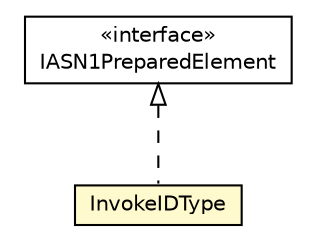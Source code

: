 #!/usr/local/bin/dot
#
# Class diagram 
# Generated by UMLGraph version R5_6-24-gf6e263 (http://www.umlgraph.org/)
#

digraph G {
	edge [fontname="Helvetica",fontsize=10,labelfontname="Helvetica",labelfontsize=10];
	node [fontname="Helvetica",fontsize=10,shape=plaintext];
	nodesep=0.25;
	ranksep=0.5;
	// org.universAAL.lddi.lib.ieeex73std.org.bn.coders.IASN1PreparedElement
	c4883674 [label=<<table title="org.universAAL.lddi.lib.ieeex73std.org.bn.coders.IASN1PreparedElement" border="0" cellborder="1" cellspacing="0" cellpadding="2" port="p" href="../../org/bn/coders/IASN1PreparedElement.html">
		<tr><td><table border="0" cellspacing="0" cellpadding="1">
<tr><td align="center" balign="center"> &#171;interface&#187; </td></tr>
<tr><td align="center" balign="center"> IASN1PreparedElement </td></tr>
		</table></td></tr>
		</table>>, URL="../../org/bn/coders/IASN1PreparedElement.html", fontname="Helvetica", fontcolor="black", fontsize=10.0];
	// org.universAAL.lddi.lib.ieeex73std.x73.p20601.InvokeIDType
	c4883902 [label=<<table title="org.universAAL.lddi.lib.ieeex73std.x73.p20601.InvokeIDType" border="0" cellborder="1" cellspacing="0" cellpadding="2" port="p" bgcolor="lemonChiffon" href="./InvokeIDType.html">
		<tr><td><table border="0" cellspacing="0" cellpadding="1">
<tr><td align="center" balign="center"> InvokeIDType </td></tr>
		</table></td></tr>
		</table>>, URL="./InvokeIDType.html", fontname="Helvetica", fontcolor="black", fontsize=10.0];
	//org.universAAL.lddi.lib.ieeex73std.x73.p20601.InvokeIDType implements org.universAAL.lddi.lib.ieeex73std.org.bn.coders.IASN1PreparedElement
	c4883674:p -> c4883902:p [dir=back,arrowtail=empty,style=dashed];
}

